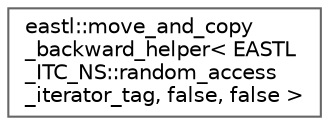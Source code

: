 digraph "类继承关系图"
{
 // LATEX_PDF_SIZE
  bgcolor="transparent";
  edge [fontname=Helvetica,fontsize=10,labelfontname=Helvetica,labelfontsize=10];
  node [fontname=Helvetica,fontsize=10,shape=box,height=0.2,width=0.4];
  rankdir="LR";
  Node0 [id="Node000000",label="eastl::move_and_copy\l_backward_helper\< EASTL\l_ITC_NS::random_access\l_iterator_tag, false, false \>",height=0.2,width=0.4,color="grey40", fillcolor="white", style="filled",URL="$structeastl_1_1move__and__copy__backward__helper_3_01_e_a_s_t_l___i_t_c___n_s_1_1random__access_acbbedede6541f3be3cf7cad9c623226.html",tooltip=" "];
}
